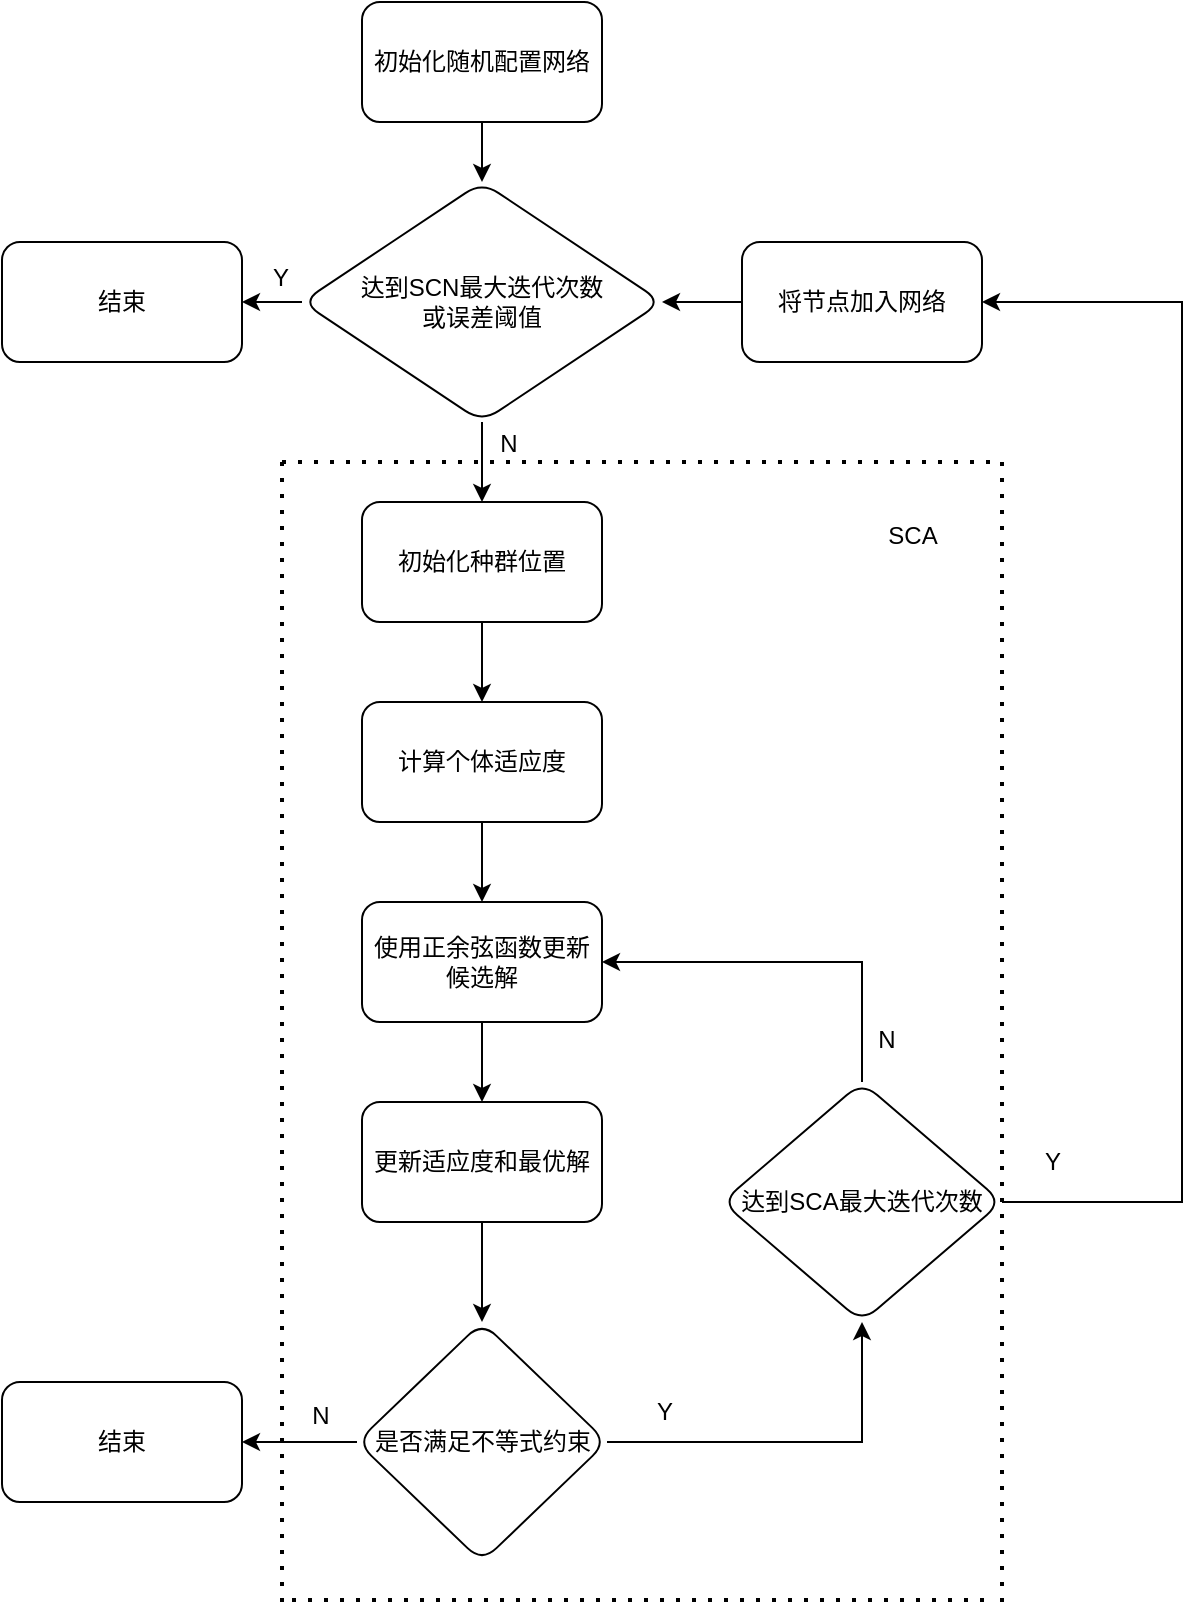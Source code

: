 <mxfile version="21.4.0" type="github">
  <diagram name="第 1 页" id="-gMaRvMxoEYFehouByGR">
    <mxGraphModel dx="980" dy="776" grid="1" gridSize="10" guides="1" tooltips="1" connect="1" arrows="1" fold="1" page="1" pageScale="1" pageWidth="827" pageHeight="1169" math="0" shadow="0">
      <root>
        <mxCell id="0" />
        <mxCell id="1" parent="0" />
        <mxCell id="0GGinekkQ6M6HEJnRW7u-3" value="" style="edgeStyle=orthogonalEdgeStyle;rounded=0;orthogonalLoop=1;jettySize=auto;html=1;" edge="1" parent="1" source="0GGinekkQ6M6HEJnRW7u-1" target="0GGinekkQ6M6HEJnRW7u-2">
          <mxGeometry relative="1" as="geometry" />
        </mxCell>
        <mxCell id="0GGinekkQ6M6HEJnRW7u-1" value="初始化随机配置网络" style="rounded=1;whiteSpace=wrap;html=1;" vertex="1" parent="1">
          <mxGeometry x="250" y="70" width="120" height="60" as="geometry" />
        </mxCell>
        <mxCell id="0GGinekkQ6M6HEJnRW7u-5" value="" style="edgeStyle=orthogonalEdgeStyle;rounded=0;orthogonalLoop=1;jettySize=auto;html=1;" edge="1" parent="1" source="0GGinekkQ6M6HEJnRW7u-2" target="0GGinekkQ6M6HEJnRW7u-4">
          <mxGeometry relative="1" as="geometry" />
        </mxCell>
        <mxCell id="0GGinekkQ6M6HEJnRW7u-25" value="" style="edgeStyle=orthogonalEdgeStyle;rounded=0;orthogonalLoop=1;jettySize=auto;html=1;" edge="1" parent="1" source="0GGinekkQ6M6HEJnRW7u-2" target="0GGinekkQ6M6HEJnRW7u-24">
          <mxGeometry relative="1" as="geometry" />
        </mxCell>
        <mxCell id="0GGinekkQ6M6HEJnRW7u-2" value="达到SCN最大迭代次数&lt;br&gt;或误差阈值" style="rhombus;whiteSpace=wrap;html=1;rounded=1;" vertex="1" parent="1">
          <mxGeometry x="220" y="160" width="180" height="120" as="geometry" />
        </mxCell>
        <mxCell id="0GGinekkQ6M6HEJnRW7u-7" value="" style="edgeStyle=orthogonalEdgeStyle;rounded=0;orthogonalLoop=1;jettySize=auto;html=1;" edge="1" parent="1" source="0GGinekkQ6M6HEJnRW7u-4" target="0GGinekkQ6M6HEJnRW7u-6">
          <mxGeometry relative="1" as="geometry" />
        </mxCell>
        <mxCell id="0GGinekkQ6M6HEJnRW7u-4" value="初始化种群位置" style="whiteSpace=wrap;html=1;rounded=1;" vertex="1" parent="1">
          <mxGeometry x="250" y="320" width="120" height="60" as="geometry" />
        </mxCell>
        <mxCell id="0GGinekkQ6M6HEJnRW7u-9" value="" style="edgeStyle=orthogonalEdgeStyle;rounded=0;orthogonalLoop=1;jettySize=auto;html=1;" edge="1" parent="1" source="0GGinekkQ6M6HEJnRW7u-6" target="0GGinekkQ6M6HEJnRW7u-8">
          <mxGeometry relative="1" as="geometry" />
        </mxCell>
        <mxCell id="0GGinekkQ6M6HEJnRW7u-6" value="计算个体适应度" style="whiteSpace=wrap;html=1;rounded=1;" vertex="1" parent="1">
          <mxGeometry x="250" y="420" width="120" height="60" as="geometry" />
        </mxCell>
        <mxCell id="0GGinekkQ6M6HEJnRW7u-11" value="" style="edgeStyle=orthogonalEdgeStyle;rounded=0;orthogonalLoop=1;jettySize=auto;html=1;" edge="1" parent="1" source="0GGinekkQ6M6HEJnRW7u-8" target="0GGinekkQ6M6HEJnRW7u-10">
          <mxGeometry relative="1" as="geometry" />
        </mxCell>
        <mxCell id="0GGinekkQ6M6HEJnRW7u-8" value="使用正余弦函数更新候选解" style="whiteSpace=wrap;html=1;rounded=1;" vertex="1" parent="1">
          <mxGeometry x="250" y="520" width="120" height="60" as="geometry" />
        </mxCell>
        <mxCell id="0GGinekkQ6M6HEJnRW7u-16" value="" style="edgeStyle=orthogonalEdgeStyle;rounded=0;orthogonalLoop=1;jettySize=auto;html=1;" edge="1" parent="1" source="0GGinekkQ6M6HEJnRW7u-10" target="0GGinekkQ6M6HEJnRW7u-15">
          <mxGeometry relative="1" as="geometry" />
        </mxCell>
        <mxCell id="0GGinekkQ6M6HEJnRW7u-10" value="更新适应度和最优解" style="whiteSpace=wrap;html=1;rounded=1;" vertex="1" parent="1">
          <mxGeometry x="250" y="620" width="120" height="60" as="geometry" />
        </mxCell>
        <mxCell id="0GGinekkQ6M6HEJnRW7u-14" style="edgeStyle=orthogonalEdgeStyle;rounded=0;orthogonalLoop=1;jettySize=auto;html=1;entryX=1;entryY=0.5;entryDx=0;entryDy=0;exitX=0.5;exitY=0;exitDx=0;exitDy=0;" edge="1" parent="1" source="0GGinekkQ6M6HEJnRW7u-12" target="0GGinekkQ6M6HEJnRW7u-8">
          <mxGeometry relative="1" as="geometry">
            <mxPoint x="500" y="730" as="sourcePoint" />
            <Array as="points">
              <mxPoint x="500" y="550" />
            </Array>
          </mxGeometry>
        </mxCell>
        <mxCell id="0GGinekkQ6M6HEJnRW7u-22" style="edgeStyle=orthogonalEdgeStyle;rounded=0;orthogonalLoop=1;jettySize=auto;html=1;entryX=1;entryY=0.5;entryDx=0;entryDy=0;" edge="1" parent="1" source="0GGinekkQ6M6HEJnRW7u-12" target="0GGinekkQ6M6HEJnRW7u-21">
          <mxGeometry relative="1" as="geometry">
            <Array as="points">
              <mxPoint x="660" y="670" />
              <mxPoint x="660" y="220" />
            </Array>
          </mxGeometry>
        </mxCell>
        <mxCell id="0GGinekkQ6M6HEJnRW7u-12" value="达到SCA最大迭代次数" style="rhombus;whiteSpace=wrap;html=1;rounded=1;" vertex="1" parent="1">
          <mxGeometry x="430" y="610" width="140" height="120" as="geometry" />
        </mxCell>
        <mxCell id="0GGinekkQ6M6HEJnRW7u-17" style="edgeStyle=orthogonalEdgeStyle;rounded=0;orthogonalLoop=1;jettySize=auto;html=1;entryX=0.5;entryY=1;entryDx=0;entryDy=0;" edge="1" parent="1" source="0GGinekkQ6M6HEJnRW7u-15" target="0GGinekkQ6M6HEJnRW7u-12">
          <mxGeometry relative="1" as="geometry" />
        </mxCell>
        <mxCell id="0GGinekkQ6M6HEJnRW7u-19" value="" style="edgeStyle=orthogonalEdgeStyle;rounded=0;orthogonalLoop=1;jettySize=auto;html=1;" edge="1" parent="1" source="0GGinekkQ6M6HEJnRW7u-15" target="0GGinekkQ6M6HEJnRW7u-18">
          <mxGeometry relative="1" as="geometry" />
        </mxCell>
        <mxCell id="0GGinekkQ6M6HEJnRW7u-15" value="是否满足不等式约束" style="rhombus;whiteSpace=wrap;html=1;rounded=1;" vertex="1" parent="1">
          <mxGeometry x="247.5" y="730" width="125" height="120" as="geometry" />
        </mxCell>
        <mxCell id="0GGinekkQ6M6HEJnRW7u-18" value="结束" style="whiteSpace=wrap;html=1;rounded=1;" vertex="1" parent="1">
          <mxGeometry x="70" y="760" width="120" height="60" as="geometry" />
        </mxCell>
        <mxCell id="0GGinekkQ6M6HEJnRW7u-23" style="edgeStyle=orthogonalEdgeStyle;rounded=0;orthogonalLoop=1;jettySize=auto;html=1;entryX=1;entryY=0.5;entryDx=0;entryDy=0;" edge="1" parent="1" source="0GGinekkQ6M6HEJnRW7u-21" target="0GGinekkQ6M6HEJnRW7u-2">
          <mxGeometry relative="1" as="geometry" />
        </mxCell>
        <mxCell id="0GGinekkQ6M6HEJnRW7u-21" value="将节点加入网络" style="whiteSpace=wrap;html=1;rounded=1;" vertex="1" parent="1">
          <mxGeometry x="440" y="190" width="120" height="60" as="geometry" />
        </mxCell>
        <mxCell id="0GGinekkQ6M6HEJnRW7u-24" value="结束" style="whiteSpace=wrap;html=1;rounded=1;" vertex="1" parent="1">
          <mxGeometry x="70" y="190" width="120" height="60" as="geometry" />
        </mxCell>
        <mxCell id="0GGinekkQ6M6HEJnRW7u-26" value="" style="endArrow=none;dashed=1;html=1;dashPattern=1 3;strokeWidth=2;rounded=0;" edge="1" parent="1">
          <mxGeometry width="50" height="50" relative="1" as="geometry">
            <mxPoint x="210" y="300" as="sourcePoint" />
            <mxPoint x="570" y="300" as="targetPoint" />
          </mxGeometry>
        </mxCell>
        <mxCell id="0GGinekkQ6M6HEJnRW7u-27" value="" style="endArrow=none;dashed=1;html=1;dashPattern=1 3;strokeWidth=2;rounded=0;" edge="1" parent="1">
          <mxGeometry width="50" height="50" relative="1" as="geometry">
            <mxPoint x="210" y="870" as="sourcePoint" />
            <mxPoint x="210" y="300" as="targetPoint" />
          </mxGeometry>
        </mxCell>
        <mxCell id="0GGinekkQ6M6HEJnRW7u-28" value="" style="endArrow=none;dashed=1;html=1;dashPattern=1 3;strokeWidth=2;rounded=0;" edge="1" parent="1">
          <mxGeometry width="50" height="50" relative="1" as="geometry">
            <mxPoint x="570" y="300" as="sourcePoint" />
            <mxPoint x="570" y="870" as="targetPoint" />
          </mxGeometry>
        </mxCell>
        <mxCell id="0GGinekkQ6M6HEJnRW7u-29" value="" style="endArrow=none;dashed=1;html=1;dashPattern=1 3;strokeWidth=2;rounded=0;" edge="1" parent="1">
          <mxGeometry width="50" height="50" relative="1" as="geometry">
            <mxPoint x="215" y="869" as="sourcePoint" />
            <mxPoint x="565" y="869" as="targetPoint" />
          </mxGeometry>
        </mxCell>
        <mxCell id="0GGinekkQ6M6HEJnRW7u-31" value="SCA" style="text;html=1;align=center;verticalAlign=middle;resizable=0;points=[];autosize=1;strokeColor=none;fillColor=none;" vertex="1" parent="1">
          <mxGeometry x="500" y="322" width="50" height="30" as="geometry" />
        </mxCell>
        <mxCell id="0GGinekkQ6M6HEJnRW7u-32" value="Y" style="text;html=1;align=center;verticalAlign=middle;resizable=0;points=[];autosize=1;strokeColor=none;fillColor=none;" vertex="1" parent="1">
          <mxGeometry x="194" y="193" width="30" height="30" as="geometry" />
        </mxCell>
        <mxCell id="0GGinekkQ6M6HEJnRW7u-33" value="N" style="text;html=1;align=center;verticalAlign=middle;resizable=0;points=[];autosize=1;strokeColor=none;fillColor=none;" vertex="1" parent="1">
          <mxGeometry x="308" y="276" width="30" height="30" as="geometry" />
        </mxCell>
        <mxCell id="0GGinekkQ6M6HEJnRW7u-34" value="N" style="text;html=1;align=center;verticalAlign=middle;resizable=0;points=[];autosize=1;strokeColor=none;fillColor=none;" vertex="1" parent="1">
          <mxGeometry x="214" y="762" width="30" height="30" as="geometry" />
        </mxCell>
        <mxCell id="0GGinekkQ6M6HEJnRW7u-35" value="N" style="text;html=1;align=center;verticalAlign=middle;resizable=0;points=[];autosize=1;strokeColor=none;fillColor=none;" vertex="1" parent="1">
          <mxGeometry x="497" y="574" width="30" height="30" as="geometry" />
        </mxCell>
        <mxCell id="0GGinekkQ6M6HEJnRW7u-36" value="Y" style="text;html=1;align=center;verticalAlign=middle;resizable=0;points=[];autosize=1;strokeColor=none;fillColor=none;" vertex="1" parent="1">
          <mxGeometry x="386" y="760" width="30" height="30" as="geometry" />
        </mxCell>
        <mxCell id="0GGinekkQ6M6HEJnRW7u-37" value="Y" style="text;html=1;align=center;verticalAlign=middle;resizable=0;points=[];autosize=1;strokeColor=none;fillColor=none;" vertex="1" parent="1">
          <mxGeometry x="580" y="635" width="30" height="30" as="geometry" />
        </mxCell>
      </root>
    </mxGraphModel>
  </diagram>
</mxfile>
